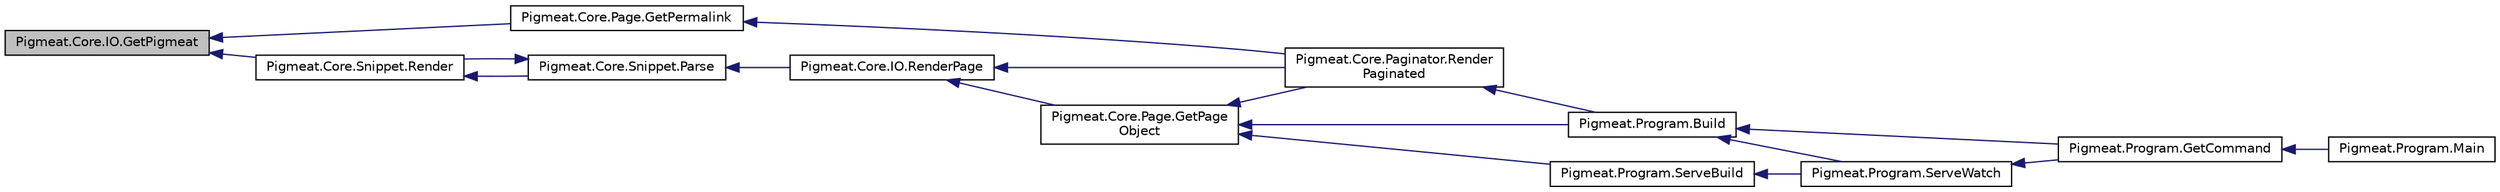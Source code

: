 digraph "Pigmeat.Core.IO.GetPigmeat"
{
  edge [fontname="Helvetica",fontsize="10",labelfontname="Helvetica",labelfontsize="10"];
  node [fontname="Helvetica",fontsize="10",shape=record];
  rankdir="LR";
  Node52 [label="Pigmeat.Core.IO.GetPigmeat",height=0.2,width=0.4,color="black", fillcolor="grey75", style="filled", fontcolor="black"];
  Node52 -> Node53 [dir="back",color="midnightblue",fontsize="10",style="solid",fontname="Helvetica"];
  Node53 [label="Pigmeat.Core.Page.GetPermalink",height=0.2,width=0.4,color="black", fillcolor="white", style="filled",URL="$class_pigmeat_1_1_core_1_1_page.html#a22b69a07b899c8d9825fb388357ce3b7",tooltip="Parses the permalink using given metadata to generate an output path "];
  Node53 -> Node54 [dir="back",color="midnightblue",fontsize="10",style="solid",fontname="Helvetica"];
  Node54 [label="Pigmeat.Core.Paginator.Render\lPaginated",height=0.2,width=0.4,color="black", fillcolor="white", style="filled",URL="$class_pigmeat_1_1_core_1_1_paginator.html#a38c0bfdf8bfe439eb2a3e58a638c823a",tooltip="Outputs a paginated version of a page (requires {{ page.paginate }} and {{ page.collection }}) ..."];
  Node54 -> Node55 [dir="back",color="midnightblue",fontsize="10",style="solid",fontname="Helvetica"];
  Node55 [label="Pigmeat.Program.Build",height=0.2,width=0.4,color="black", fillcolor="white", style="filled",URL="$class_pigmeat_1_1_program.html#a878beaee804aea5645618e59b1a6d250",tooltip="The standard Pigmeat build process "];
  Node55 -> Node56 [dir="back",color="midnightblue",fontsize="10",style="solid",fontname="Helvetica"];
  Node56 [label="Pigmeat.Program.GetCommand",height=0.2,width=0.4,color="black", fillcolor="white", style="filled",URL="$class_pigmeat_1_1_program.html#a813269f3c9466bddfa561c72eb56de4f",tooltip="Perform actions specified by command calls "];
  Node56 -> Node57 [dir="back",color="midnightblue",fontsize="10",style="solid",fontname="Helvetica"];
  Node57 [label="Pigmeat.Program.Main",height=0.2,width=0.4,color="black", fillcolor="white", style="filled",URL="$class_pigmeat_1_1_program.html#a3b898a93d66f23079be04ac657013df3",tooltip="Handle primary tool information, such as command inputs and current directory "];
  Node55 -> Node58 [dir="back",color="midnightblue",fontsize="10",style="solid",fontname="Helvetica"];
  Node58 [label="Pigmeat.Program.ServeWatch",height=0.2,width=0.4,color="black", fillcolor="white", style="filled",URL="$class_pigmeat_1_1_program.html#a7fbef86d893429923099420b3748b826",tooltip="Watch the file system for changes (initial component of the serve command) "];
  Node58 -> Node56 [dir="back",color="midnightblue",fontsize="10",style="solid",fontname="Helvetica"];
  Node52 -> Node59 [dir="back",color="midnightblue",fontsize="10",style="solid",fontname="Helvetica"];
  Node59 [label="Pigmeat.Core.Snippet.Render",height=0.2,width=0.4,color="black", fillcolor="white", style="filled",URL="$class_pigmeat_1_1_core_1_1_snippet.html#ac3dd182d3699b9997372e1baa768de2b",tooltip="Renders Snippets "];
  Node59 -> Node60 [dir="back",color="midnightblue",fontsize="10",style="solid",fontname="Helvetica"];
  Node60 [label="Pigmeat.Core.Snippet.Parse",height=0.2,width=0.4,color="black", fillcolor="white", style="filled",URL="$class_pigmeat_1_1_core_1_1_snippet.html#a54ea5e1d3a8cd6308a1b1c9f01457146",tooltip="Parses through each {! snippet !} call in a page and evaluates them "];
  Node60 -> Node61 [dir="back",color="midnightblue",fontsize="10",style="solid",fontname="Helvetica"];
  Node61 [label="Pigmeat.Core.IO.RenderPage",height=0.2,width=0.4,color="black", fillcolor="white", style="filled",URL="$class_pigmeat_1_1_core_1_1_i_o.html#a60f49d31957620c308423cad19dbf5f6",tooltip="Take layout, place Markdig-parsed content in layout, evaluate includes, render with Scriban ..."];
  Node61 -> Node62 [dir="back",color="midnightblue",fontsize="10",style="solid",fontname="Helvetica"];
  Node62 [label="Pigmeat.Core.Page.GetPage\lObject",height=0.2,width=0.4,color="black", fillcolor="white", style="filled",URL="$class_pigmeat_1_1_core_1_1_page.html#a3a2dee942bb7b2f763ce5d1caba4163d",tooltip="Parses a given page into a JObject "];
  Node62 -> Node54 [dir="back",color="midnightblue",fontsize="10",style="solid",fontname="Helvetica"];
  Node62 -> Node55 [dir="back",color="midnightblue",fontsize="10",style="solid",fontname="Helvetica"];
  Node62 -> Node63 [dir="back",color="midnightblue",fontsize="10",style="solid",fontname="Helvetica"];
  Node63 [label="Pigmeat.Program.ServeBuild",height=0.2,width=0.4,color="black", fillcolor="white", style="filled",URL="$class_pigmeat_1_1_program.html#a196f0e133927e9c381295c4915ebdfb2",tooltip="Rebuild changed files (final component of the serve command) "];
  Node63 -> Node58 [dir="back",color="midnightblue",fontsize="10",style="solid",fontname="Helvetica"];
  Node61 -> Node54 [dir="back",color="midnightblue",fontsize="10",style="solid",fontname="Helvetica"];
  Node60 -> Node59 [dir="back",color="midnightblue",fontsize="10",style="solid",fontname="Helvetica"];
}
